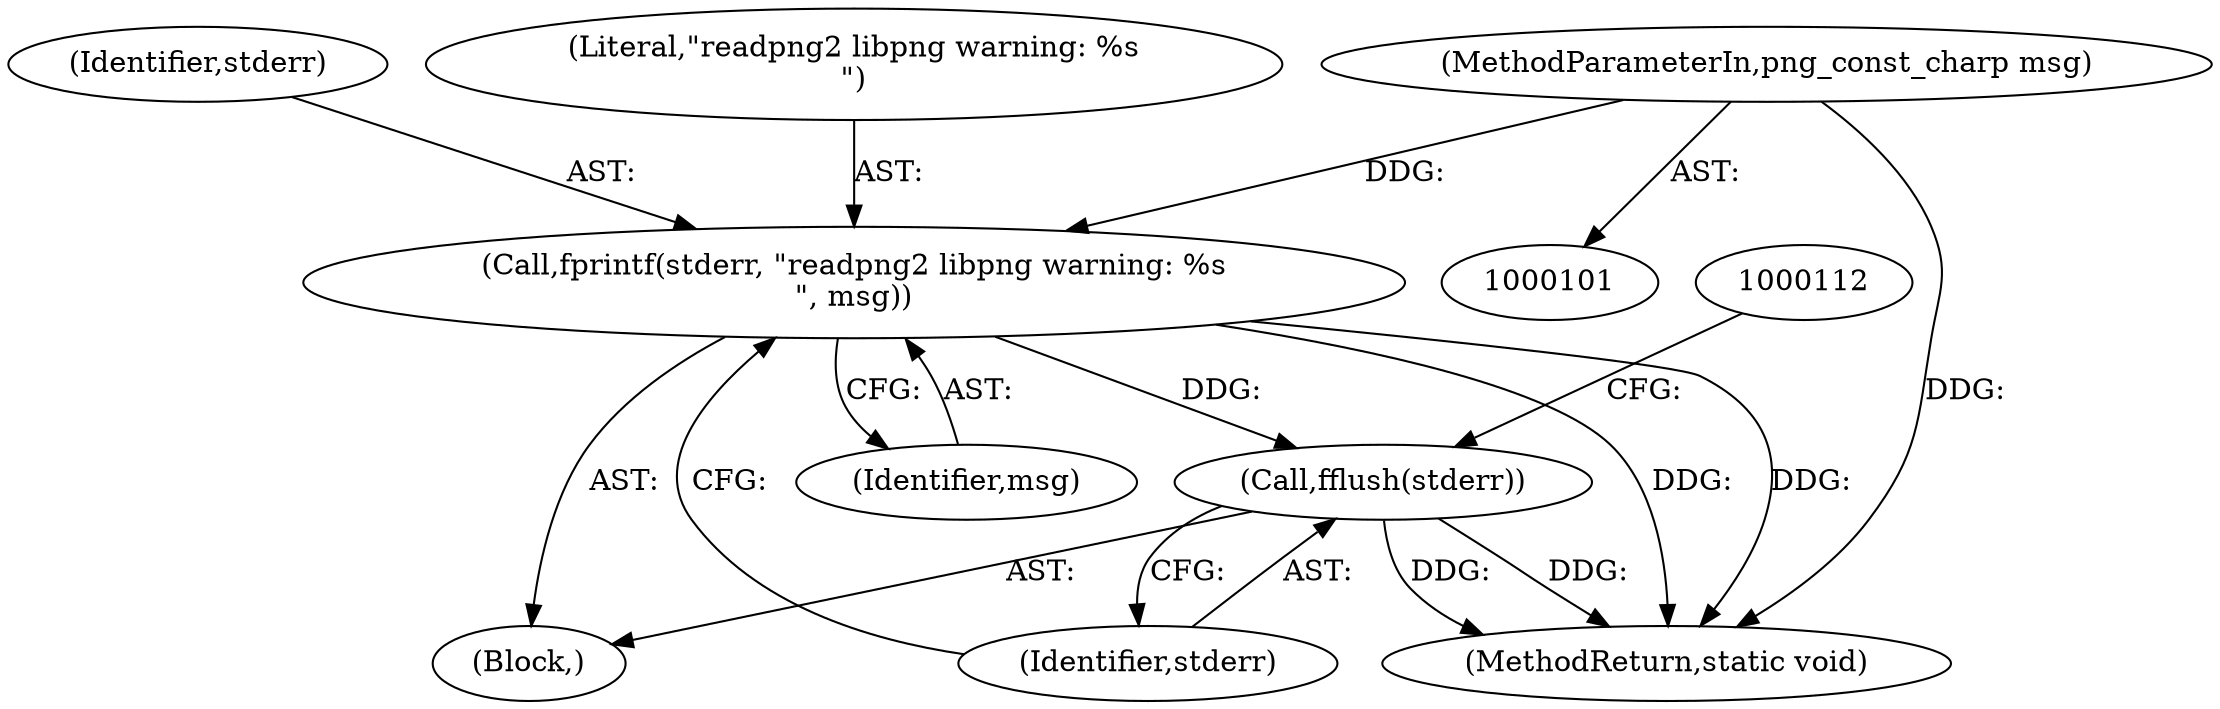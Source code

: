 digraph "0_Android_9d4853418ab2f754c2b63e091c29c5529b8b86ca_5@API" {
"1000105" [label="(Call,fprintf(stderr, \"readpng2 libpng warning: %s\n\", msg))"];
"1000103" [label="(MethodParameterIn,png_const_charp msg)"];
"1000109" [label="(Call,fflush(stderr))"];
"1000114" [label="(MethodReturn,static void)"];
"1000106" [label="(Identifier,stderr)"];
"1000105" [label="(Call,fprintf(stderr, \"readpng2 libpng warning: %s\n\", msg))"];
"1000104" [label="(Block,)"];
"1000108" [label="(Identifier,msg)"];
"1000107" [label="(Literal,\"readpng2 libpng warning: %s\n\")"];
"1000103" [label="(MethodParameterIn,png_const_charp msg)"];
"1000110" [label="(Identifier,stderr)"];
"1000109" [label="(Call,fflush(stderr))"];
"1000105" -> "1000104"  [label="AST: "];
"1000105" -> "1000108"  [label="CFG: "];
"1000106" -> "1000105"  [label="AST: "];
"1000107" -> "1000105"  [label="AST: "];
"1000108" -> "1000105"  [label="AST: "];
"1000110" -> "1000105"  [label="CFG: "];
"1000105" -> "1000114"  [label="DDG: "];
"1000105" -> "1000114"  [label="DDG: "];
"1000103" -> "1000105"  [label="DDG: "];
"1000105" -> "1000109"  [label="DDG: "];
"1000103" -> "1000101"  [label="AST: "];
"1000103" -> "1000114"  [label="DDG: "];
"1000109" -> "1000104"  [label="AST: "];
"1000109" -> "1000110"  [label="CFG: "];
"1000110" -> "1000109"  [label="AST: "];
"1000112" -> "1000109"  [label="CFG: "];
"1000109" -> "1000114"  [label="DDG: "];
"1000109" -> "1000114"  [label="DDG: "];
}
